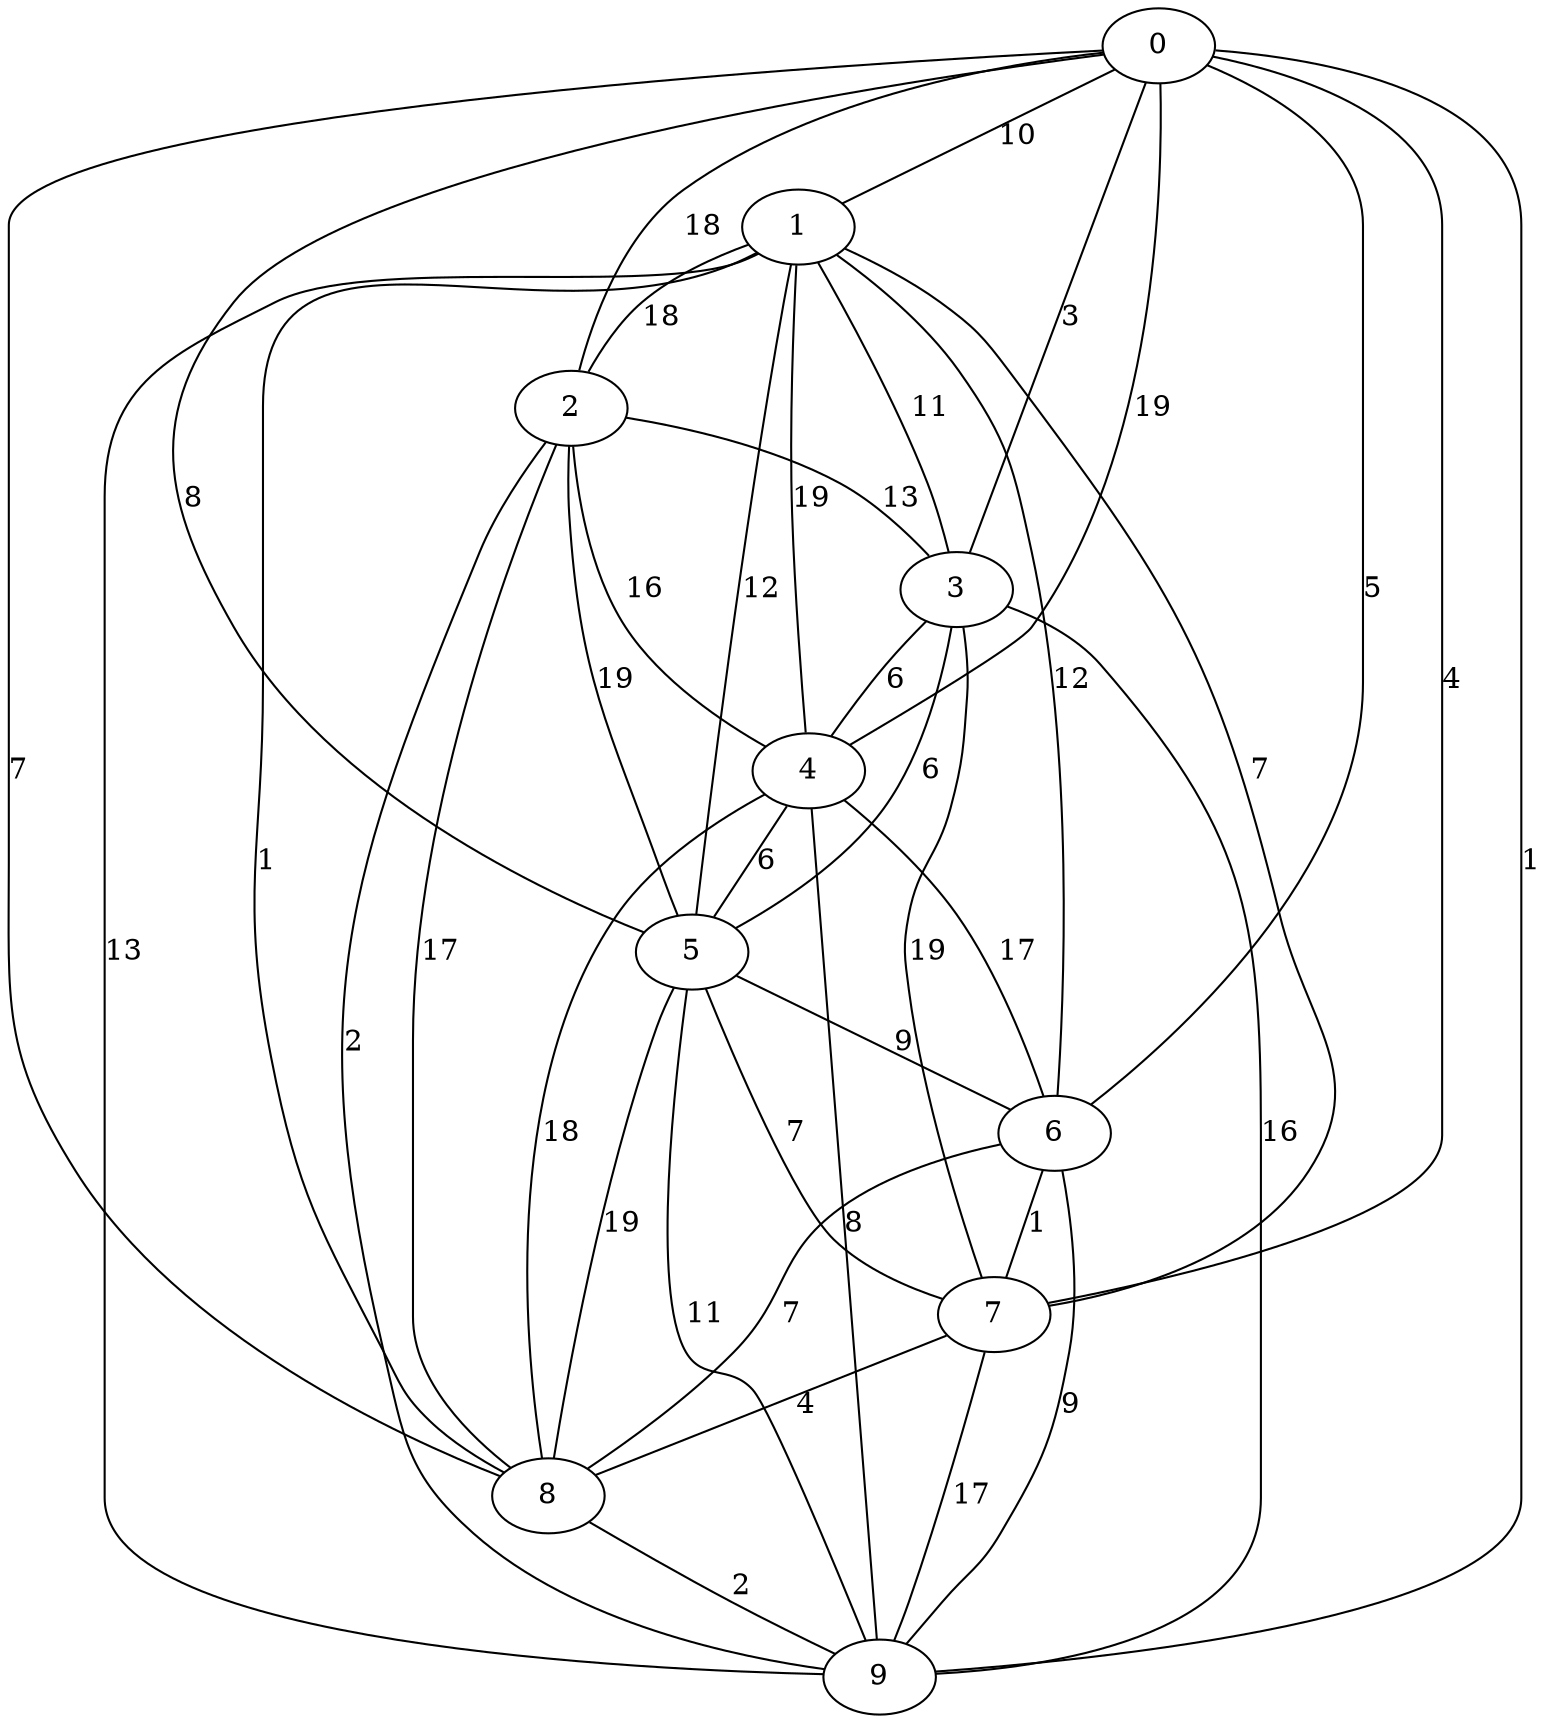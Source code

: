 strict graph "" {
	0 -- 1	[label=10];
	0 -- 2	[label=18];
	0 -- 3	[label=3];
	0 -- 4	[label=19];
	0 -- 5	[label=8];
	0 -- 6	[label=5];
	0 -- 7	[label=4];
	0 -- 8	[label=7];
	0 -- 9	[label=1];
	1 -- 2	[label=18];
	1 -- 3	[label=11];
	1 -- 4	[label=19];
	1 -- 5	[label=12];
	1 -- 6	[label=12];
	1 -- 7	[label=7];
	1 -- 8	[label=1];
	1 -- 9	[label=13];
	2 -- 3	[label=13];
	2 -- 4	[label=16];
	2 -- 5	[label=19];
	2 -- 8	[label=17];
	2 -- 9	[label=2];
	3 -- 4	[label=6];
	3 -- 5	[label=6];
	3 -- 7	[label=19];
	3 -- 9	[label=16];
	4 -- 5	[label=6];
	4 -- 6	[label=17];
	4 -- 8	[label=18];
	4 -- 9	[label=8];
	5 -- 6	[label=9];
	5 -- 7	[label=7];
	5 -- 8	[label=19];
	5 -- 9	[label=11];
	6 -- 7	[label=1];
	6 -- 8	[label=7];
	6 -- 9	[label=9];
	7 -- 8	[label=4];
	7 -- 9	[label=17];
	8 -- 9	[label=2];
}
